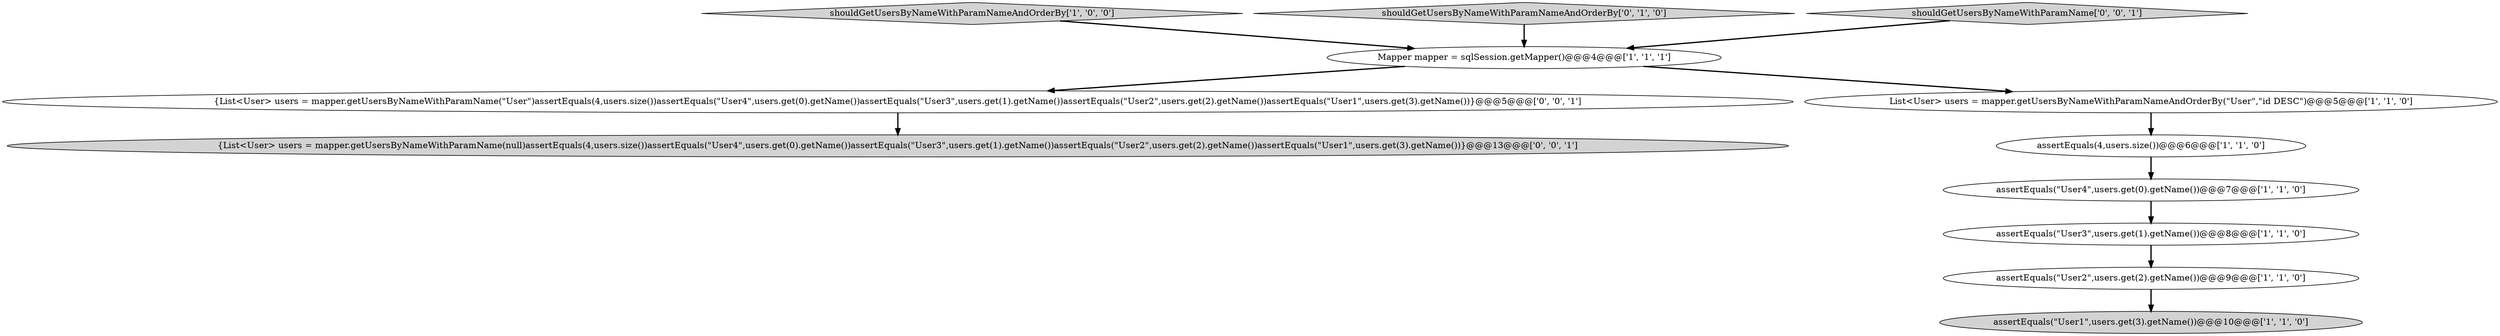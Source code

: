 digraph {
6 [style = filled, label = "assertEquals(\"User4\",users.get(0).getName())@@@7@@@['1', '1', '0']", fillcolor = white, shape = ellipse image = "AAA0AAABBB1BBB"];
4 [style = filled, label = "assertEquals(4,users.size())@@@6@@@['1', '1', '0']", fillcolor = white, shape = ellipse image = "AAA0AAABBB1BBB"];
7 [style = filled, label = "assertEquals(\"User2\",users.get(2).getName())@@@9@@@['1', '1', '0']", fillcolor = white, shape = ellipse image = "AAA0AAABBB1BBB"];
3 [style = filled, label = "assertEquals(\"User1\",users.get(3).getName())@@@10@@@['1', '1', '0']", fillcolor = lightgray, shape = ellipse image = "AAA0AAABBB1BBB"];
9 [style = filled, label = "{List<User> users = mapper.getUsersByNameWithParamName(null)assertEquals(4,users.size())assertEquals(\"User4\",users.get(0).getName())assertEquals(\"User3\",users.get(1).getName())assertEquals(\"User2\",users.get(2).getName())assertEquals(\"User1\",users.get(3).getName())}@@@13@@@['0', '0', '1']", fillcolor = lightgray, shape = ellipse image = "AAA0AAABBB3BBB"];
11 [style = filled, label = "{List<User> users = mapper.getUsersByNameWithParamName(\"User\")assertEquals(4,users.size())assertEquals(\"User4\",users.get(0).getName())assertEquals(\"User3\",users.get(1).getName())assertEquals(\"User2\",users.get(2).getName())assertEquals(\"User1\",users.get(3).getName())}@@@5@@@['0', '0', '1']", fillcolor = white, shape = ellipse image = "AAA0AAABBB3BBB"];
0 [style = filled, label = "shouldGetUsersByNameWithParamNameAndOrderBy['1', '0', '0']", fillcolor = lightgray, shape = diamond image = "AAA0AAABBB1BBB"];
1 [style = filled, label = "List<User> users = mapper.getUsersByNameWithParamNameAndOrderBy(\"User\",\"id DESC\")@@@5@@@['1', '1', '0']", fillcolor = white, shape = ellipse image = "AAA0AAABBB1BBB"];
8 [style = filled, label = "shouldGetUsersByNameWithParamNameAndOrderBy['0', '1', '0']", fillcolor = lightgray, shape = diamond image = "AAA0AAABBB2BBB"];
10 [style = filled, label = "shouldGetUsersByNameWithParamName['0', '0', '1']", fillcolor = lightgray, shape = diamond image = "AAA0AAABBB3BBB"];
5 [style = filled, label = "assertEquals(\"User3\",users.get(1).getName())@@@8@@@['1', '1', '0']", fillcolor = white, shape = ellipse image = "AAA0AAABBB1BBB"];
2 [style = filled, label = "Mapper mapper = sqlSession.getMapper()@@@4@@@['1', '1', '1']", fillcolor = white, shape = ellipse image = "AAA0AAABBB1BBB"];
5->7 [style = bold, label=""];
6->5 [style = bold, label=""];
1->4 [style = bold, label=""];
10->2 [style = bold, label=""];
8->2 [style = bold, label=""];
11->9 [style = bold, label=""];
4->6 [style = bold, label=""];
2->1 [style = bold, label=""];
2->11 [style = bold, label=""];
7->3 [style = bold, label=""];
0->2 [style = bold, label=""];
}
